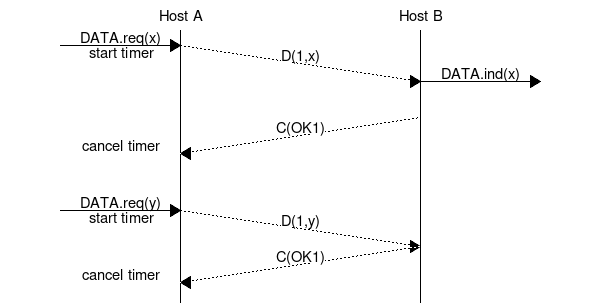 msc{
      a [label="", linecolour=white],
        b [label="Host A", linecolour=black],
        z [label="", linecolour=white],
        c [label="Host B", linecolour=black],
        d [label="", linecolour=white];
        a=>b [ label = "DATA.req(x)\nstart timer" ] ,
        b>>c [ label = "D(1,x)", arcskip="1"];
        c=>d [ label = "DATA.ind(x)" ];
        c>>b [label= "C(OK1)", arcskip="1"];
        b->a [linecolour=white, label="cancel timer"];
        |||;
        a=>b [ label = "DATA.req(y)\nstart timer" ] ,
        b>>c [ label = "D(1,y)", arcskip="1"];
        c>>b [label= "C(OK1)", arcskip="1"]; 
        b->a [linecolour=white, label="cancel timer"];
	}